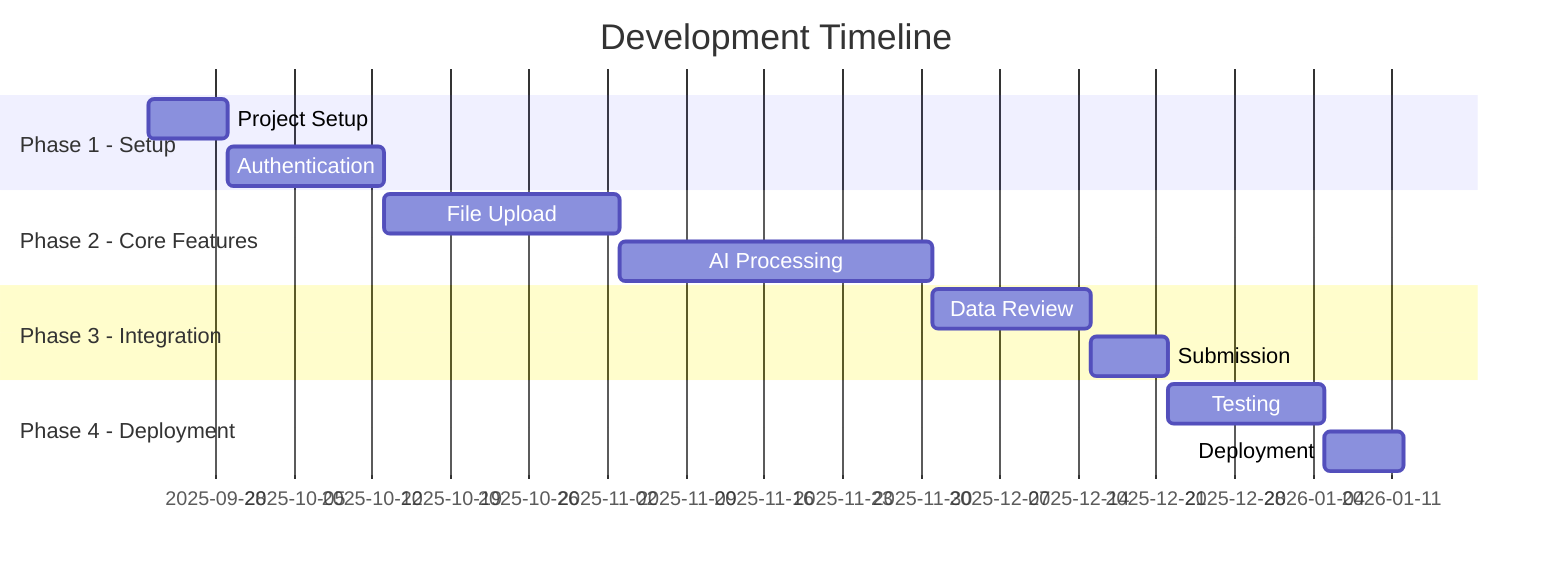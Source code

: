 gantt
    title Development Timeline
    dateFormat  YYYY-MM-DD
    section Phase 1 - Setup
    Project Setup    :a1, 2025-09-22, 7d
    Authentication   :after a1, 14d
    section Phase 2 - Core Features
    File Upload      :2025-10-13, 21d
    AI Processing    :2025-11-03, 28d
    section Phase 3 - Integration
    Data Review      :2025-12-01, 14d
    Submission       :2025-12-15, 7d
    section Phase 4 - Deployment
    Testing          :2025-12-22, 14d
    Deployment       :2026-01-05, 7d